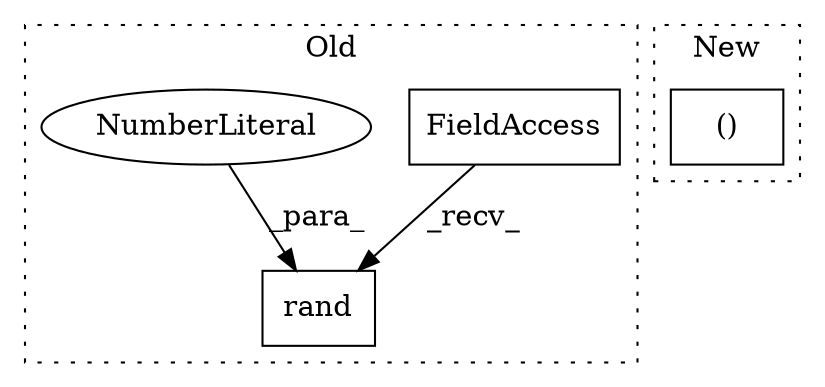 digraph G {
subgraph cluster0 {
1 [label="rand" a="32" s="326,340" l="5,1" shape="box"];
3 [label="FieldAccess" a="22" s="313" l="12" shape="box"];
4 [label="NumberLiteral" a="34" s="331" l="1" shape="ellipse"];
label = "Old";
style="dotted";
}
subgraph cluster1 {
2 [label="()" a="106" s="346" l="32" shape="box"];
label = "New";
style="dotted";
}
3 -> 1 [label="_recv_"];
4 -> 1 [label="_para_"];
}